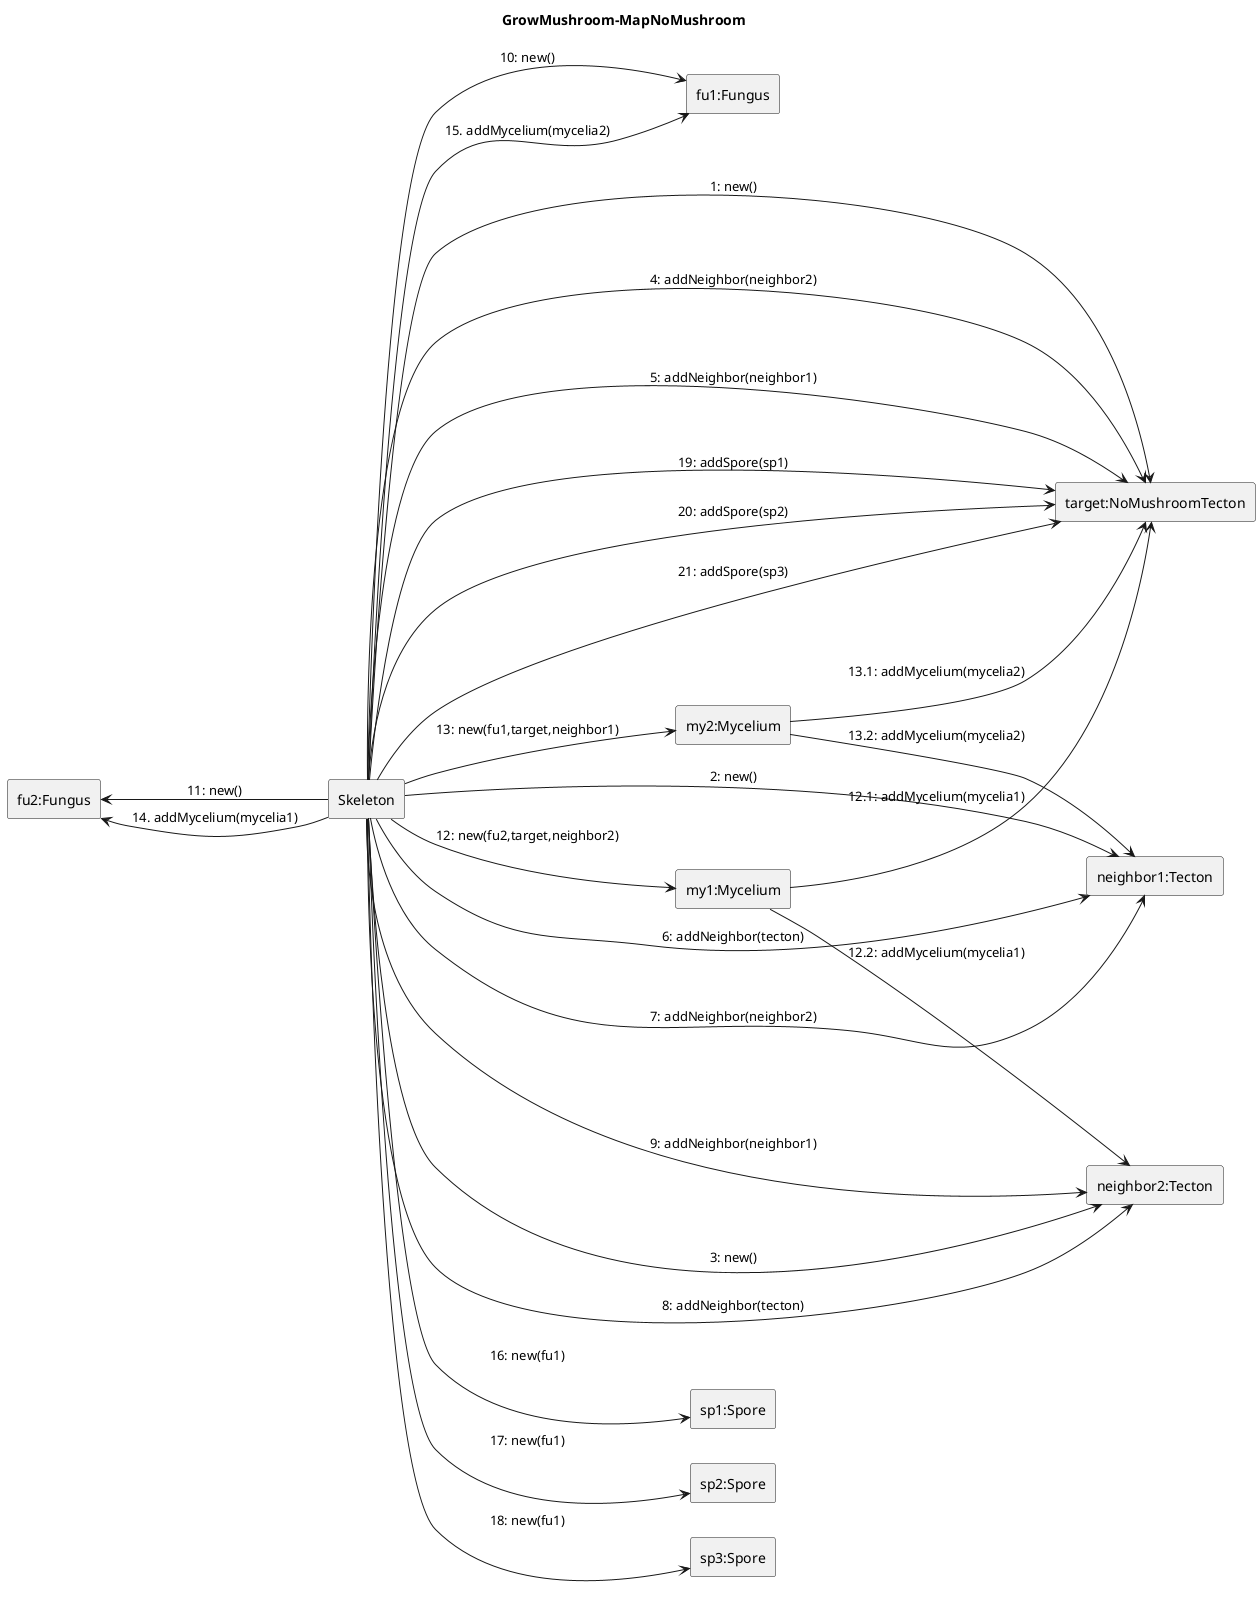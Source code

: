 @startuml Grow-mushroom/map-no-mushroom
left to right direction

title GrowMushroom-MapNoMushroom

rectangle Skeleton as S 

rectangle "fu1:Fungus" as fu1
rectangle "fu2:Fungus" as fu2
rectangle "my1:Mycelium" as mycelia1
rectangle "my2:Mycelium" as mycelia2
rectangle "target:NoMushroomTecton" as tecton
rectangle "neighbor1:Tecton" as neighbor1
rectangle "neighbor2:Tecton" as neighbor2
rectangle "sp1:Spore" as sp1
rectangle "sp2:Spore" as sp2
rectangle "sp3:Spore" as sp3

S --> tecton: 1: new()
S --> neighbor1: 2: new()
S --> neighbor2: 3: new()
S --> tecton: 4: addNeighbor(neighbor2)
S --> tecton: 5: addNeighbor(neighbor1)
S --> neighbor1: 6: addNeighbor(tecton)
S --> neighbor1: 7: addNeighbor(neighbor2)
S --> neighbor2: 8: addNeighbor(tecton)
S --> neighbor2: 9: addNeighbor(neighbor1)

S -left-> fu1: 10: new()
S -left-> fu2: 11: new()

S --> mycelia1: 12: new(fu2,target,neighbor2)
mycelia1 --> tecton: 12.1: addMycelium(mycelia1)
mycelia1 --> neighbor2 : 12.2: addMycelium(mycelia1)

S --> mycelia2: 13: new(fu1,target,neighbor1)
mycelia2 --> tecton: 13.1: addMycelium(mycelia2)
mycelia2 --> neighbor1 : 13.2: addMycelium(mycelia2)

S --> fu2: 14. addMycelium(mycelia1)
S --> fu1: 15. addMycelium(mycelia2)

S --> sp1: 16: new(fu1)
S --> sp2: 17: new(fu1)
S --> sp3: 18: new(fu1)
S --> tecton: 19: addSpore(sp1)
S --> tecton: 20: addSpore(sp2)
S --> tecton: 21: addSpore(sp3)

@enduml